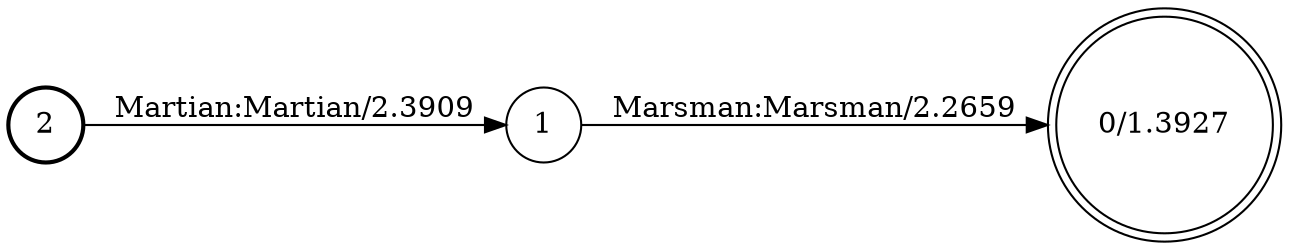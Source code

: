digraph FST {
rankdir = LR;
size = "22,17";
label = "";
center = 1;
orientation = Portrait;
ranksep = "0.4";
nodesep = "0.25";
2 [label = "2", shape = circle, style = bold, fontsize = 14]
	2 -> 1 [label = "Martian:Martian/2.3909", fontsize = 14];
0 [label = "0/1.3927", shape = doublecircle, style = solid, fontsize = 14]
1 [label = "1", shape = circle, style = solid, fontsize = 14]
	1 -> 0 [label = "Marsman:Marsman/2.2659", fontsize = 14];
}
